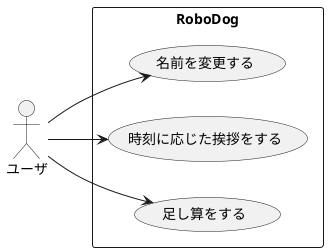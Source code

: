 @startuml 
left to right direction
actor ユーザ as U1

rectangle RoboDog as ROB {
  usecase "名前を変更する" as UC1
  usecase "時刻に応じた挨拶をする" as UC2
  usecase "足し算をする" as UC3
}

U1 --> UC1
U1 --> UC2
U1 --> UC3
@enduml